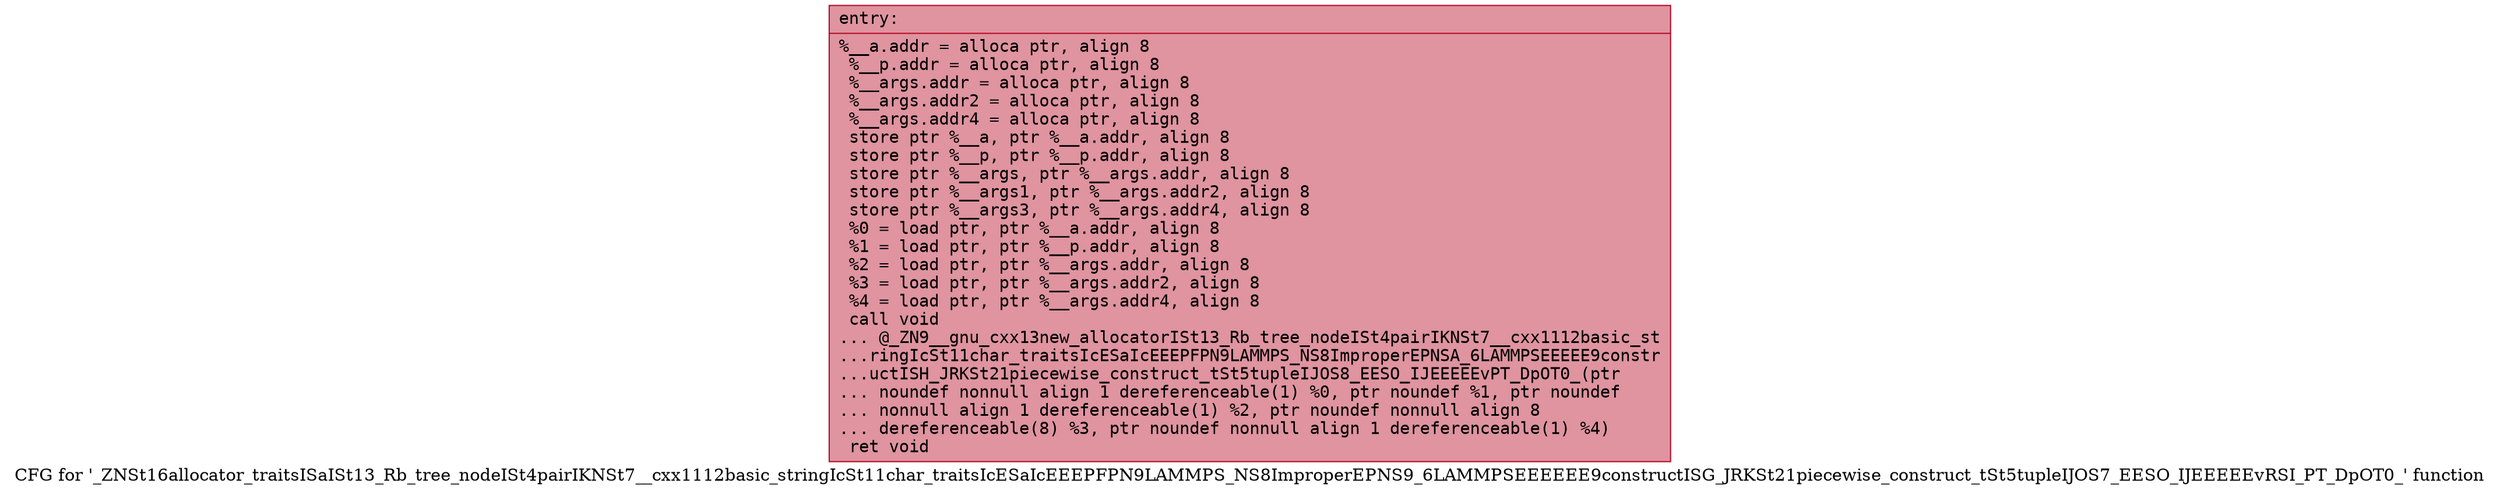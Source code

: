 digraph "CFG for '_ZNSt16allocator_traitsISaISt13_Rb_tree_nodeISt4pairIKNSt7__cxx1112basic_stringIcSt11char_traitsIcESaIcEEEPFPN9LAMMPS_NS8ImproperEPNS9_6LAMMPSEEEEEE9constructISG_JRKSt21piecewise_construct_tSt5tupleIJOS7_EESO_IJEEEEEvRSI_PT_DpOT0_' function" {
	label="CFG for '_ZNSt16allocator_traitsISaISt13_Rb_tree_nodeISt4pairIKNSt7__cxx1112basic_stringIcSt11char_traitsIcESaIcEEEPFPN9LAMMPS_NS8ImproperEPNS9_6LAMMPSEEEEEE9constructISG_JRKSt21piecewise_construct_tSt5tupleIJOS7_EESO_IJEEEEEvRSI_PT_DpOT0_' function";

	Node0x563a5e2a57b0 [shape=record,color="#b70d28ff", style=filled, fillcolor="#b70d2870" fontname="Courier",label="{entry:\l|  %__a.addr = alloca ptr, align 8\l  %__p.addr = alloca ptr, align 8\l  %__args.addr = alloca ptr, align 8\l  %__args.addr2 = alloca ptr, align 8\l  %__args.addr4 = alloca ptr, align 8\l  store ptr %__a, ptr %__a.addr, align 8\l  store ptr %__p, ptr %__p.addr, align 8\l  store ptr %__args, ptr %__args.addr, align 8\l  store ptr %__args1, ptr %__args.addr2, align 8\l  store ptr %__args3, ptr %__args.addr4, align 8\l  %0 = load ptr, ptr %__a.addr, align 8\l  %1 = load ptr, ptr %__p.addr, align 8\l  %2 = load ptr, ptr %__args.addr, align 8\l  %3 = load ptr, ptr %__args.addr2, align 8\l  %4 = load ptr, ptr %__args.addr4, align 8\l  call void\l... @_ZN9__gnu_cxx13new_allocatorISt13_Rb_tree_nodeISt4pairIKNSt7__cxx1112basic_st\l...ringIcSt11char_traitsIcESaIcEEEPFPN9LAMMPS_NS8ImproperEPNSA_6LAMMPSEEEEE9constr\l...uctISH_JRKSt21piecewise_construct_tSt5tupleIJOS8_EESO_IJEEEEEvPT_DpOT0_(ptr\l... noundef nonnull align 1 dereferenceable(1) %0, ptr noundef %1, ptr noundef\l... nonnull align 1 dereferenceable(1) %2, ptr noundef nonnull align 8\l... dereferenceable(8) %3, ptr noundef nonnull align 1 dereferenceable(1) %4)\l  ret void\l}"];
}
